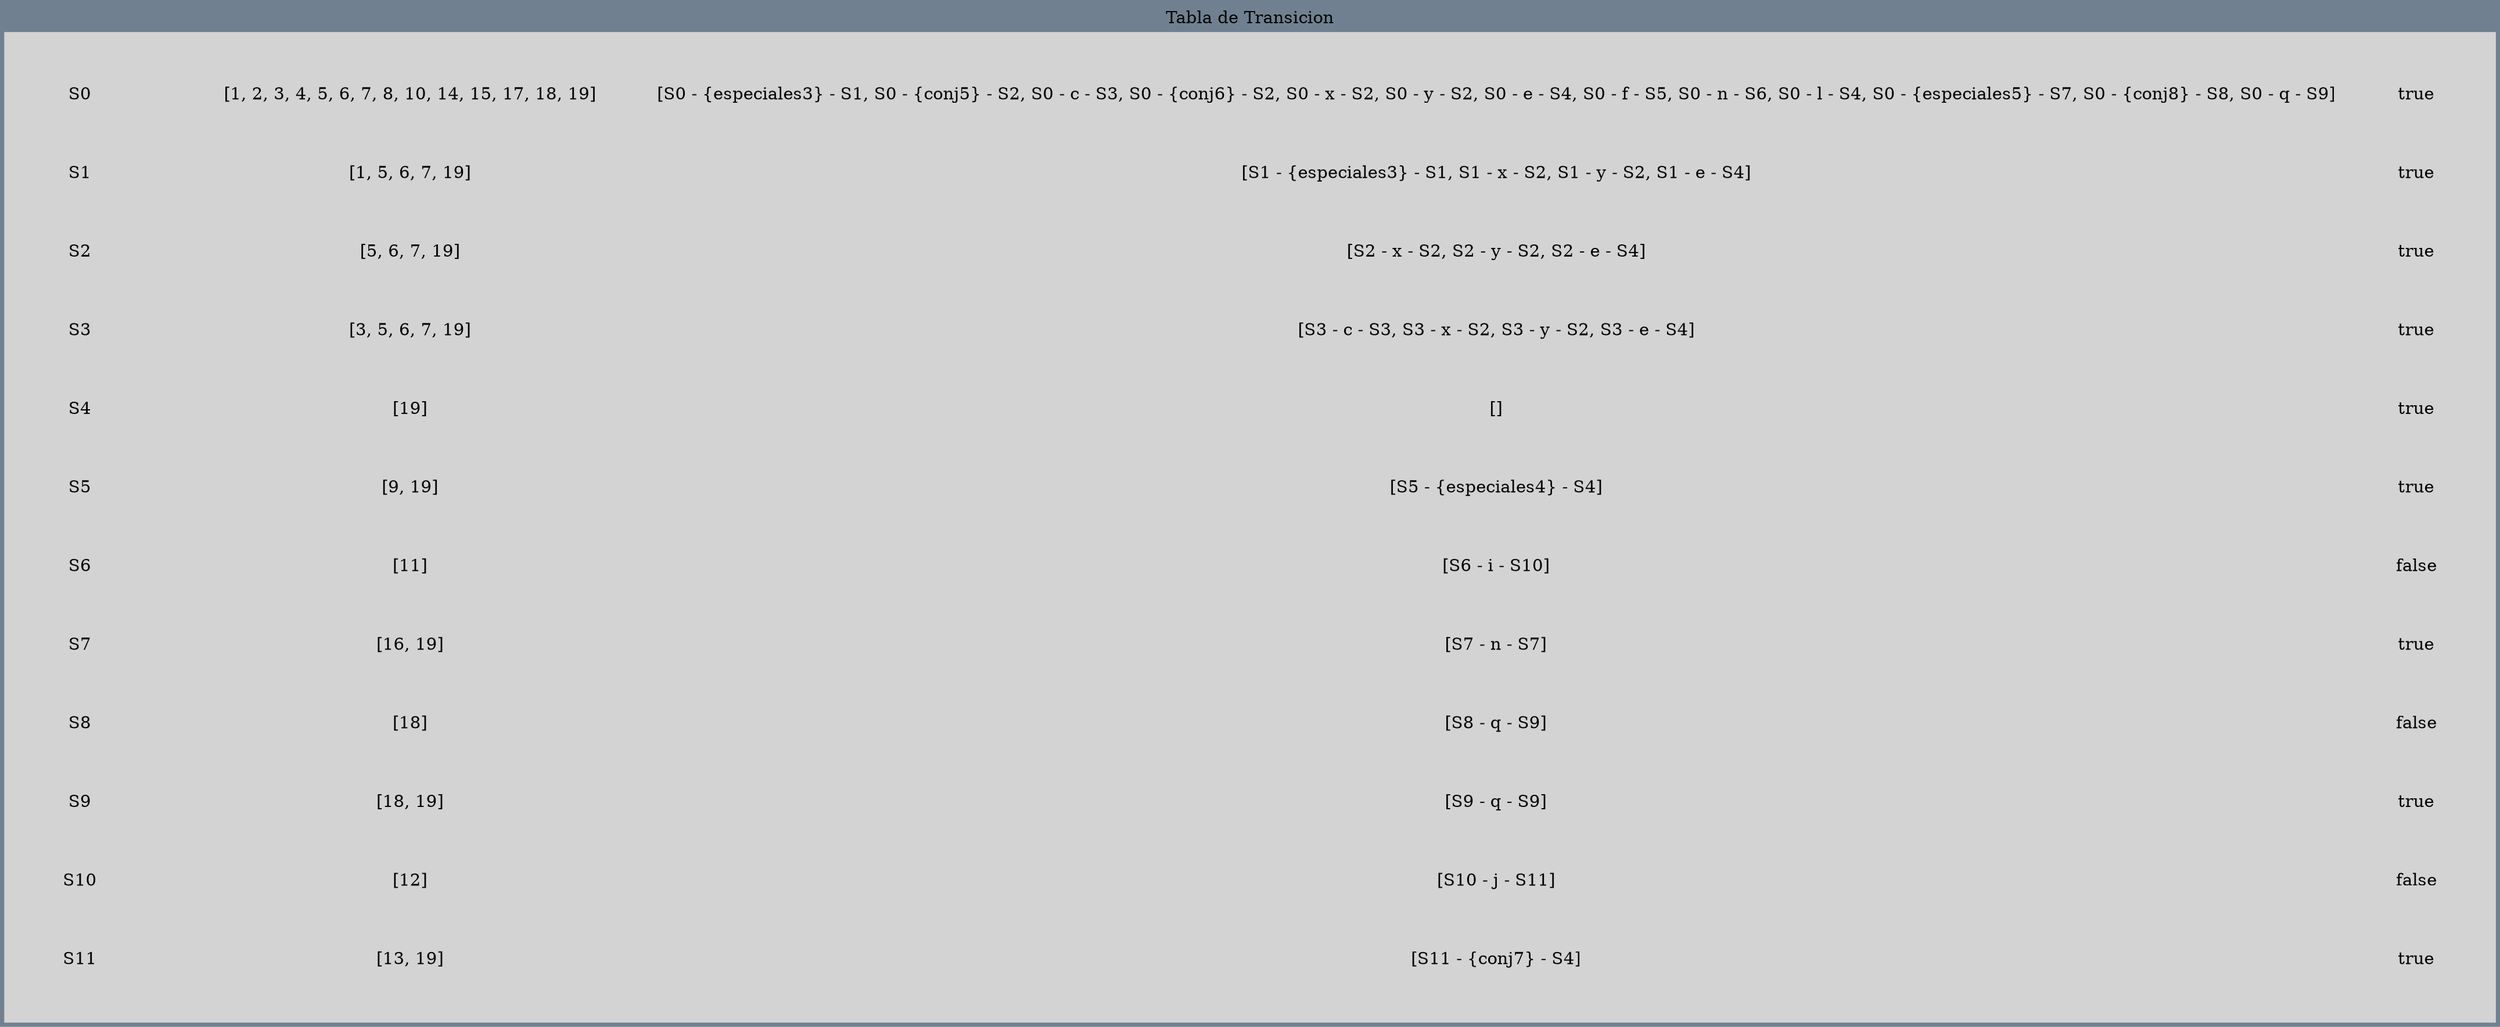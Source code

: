 digraph G {
bgcolor="slategrey" label="Tabla de Transicion" layout=dot 
labelloc = "t" edge [weigth=1000  color=darkgreen  arrowtail="open" arrowhead="open"]
node[shape=box, style="filled", color=lightgrey];
a0 [label=<
<TABLE border="10" cellspacing="10" cellpadding="10" style="rounded"><TR><TD>S0</TD>
  <TD> </TD>
  <TD>[1, 2, 3, 4, 5, 6, 7, 8, 10, 14, 15, 17, 18, 19]</TD>
  <TD>[S0 - {especiales3} - S1, S0 - {conj5} - S2, S0 - c - S3, S0 - {conj6} - S2, S0 - x - S2, S0 - y - S2, S0 - e - S4, S0 - f - S5, S0 - n - S6, S0 - l - S4, S0 - {especiales5} - S7, S0 - {conj8} - S8, S0 - q - S9]</TD>
  <TD>true</TD>
  </TR><TR><TD>S1</TD>
  <TD> </TD>
  <TD>[1, 5, 6, 7, 19]</TD>
  <TD>[S1 - {especiales3} - S1, S1 - x - S2, S1 - y - S2, S1 - e - S4]</TD>
  <TD>true</TD>
  </TR><TR><TD>S2</TD>
  <TD> </TD>
  <TD>[5, 6, 7, 19]</TD>
  <TD>[S2 - x - S2, S2 - y - S2, S2 - e - S4]</TD>
  <TD>true</TD>
  </TR><TR><TD>S3</TD>
  <TD> </TD>
  <TD>[3, 5, 6, 7, 19]</TD>
  <TD>[S3 - c - S3, S3 - x - S2, S3 - y - S2, S3 - e - S4]</TD>
  <TD>true</TD>
  </TR><TR><TD>S4</TD>
  <TD> </TD>
  <TD>[19]</TD>
  <TD>[]</TD>
  <TD>true</TD>
  </TR><TR><TD>S5</TD>
  <TD> </TD>
  <TD>[9, 19]</TD>
  <TD>[S5 - {especiales4} - S4]</TD>
  <TD>true</TD>
  </TR><TR><TD>S6</TD>
  <TD> </TD>
  <TD>[11]</TD>
  <TD>[S6 - i - S10]</TD>
  <TD>false</TD>
  </TR><TR><TD>S7</TD>
  <TD> </TD>
  <TD>[16, 19]</TD>
  <TD>[S7 - n - S7]</TD>
  <TD>true</TD>
  </TR><TR><TD>S8</TD>
  <TD> </TD>
  <TD>[18]</TD>
  <TD>[S8 - q - S9]</TD>
  <TD>false</TD>
  </TR><TR><TD>S9</TD>
  <TD> </TD>
  <TD>[18, 19]</TD>
  <TD>[S9 - q - S9]</TD>
  <TD>true</TD>
  </TR><TR><TD>S10</TD>
  <TD> </TD>
  <TD>[12]</TD>
  <TD>[S10 - j - S11]</TD>
  <TD>false</TD>
  </TR><TR><TD>S11</TD>
  <TD> </TD>
  <TD>[13, 19]</TD>
  <TD>[S11 - {conj7} - S4]</TD>
  <TD>true</TD>
  </TR></TABLE>>];}